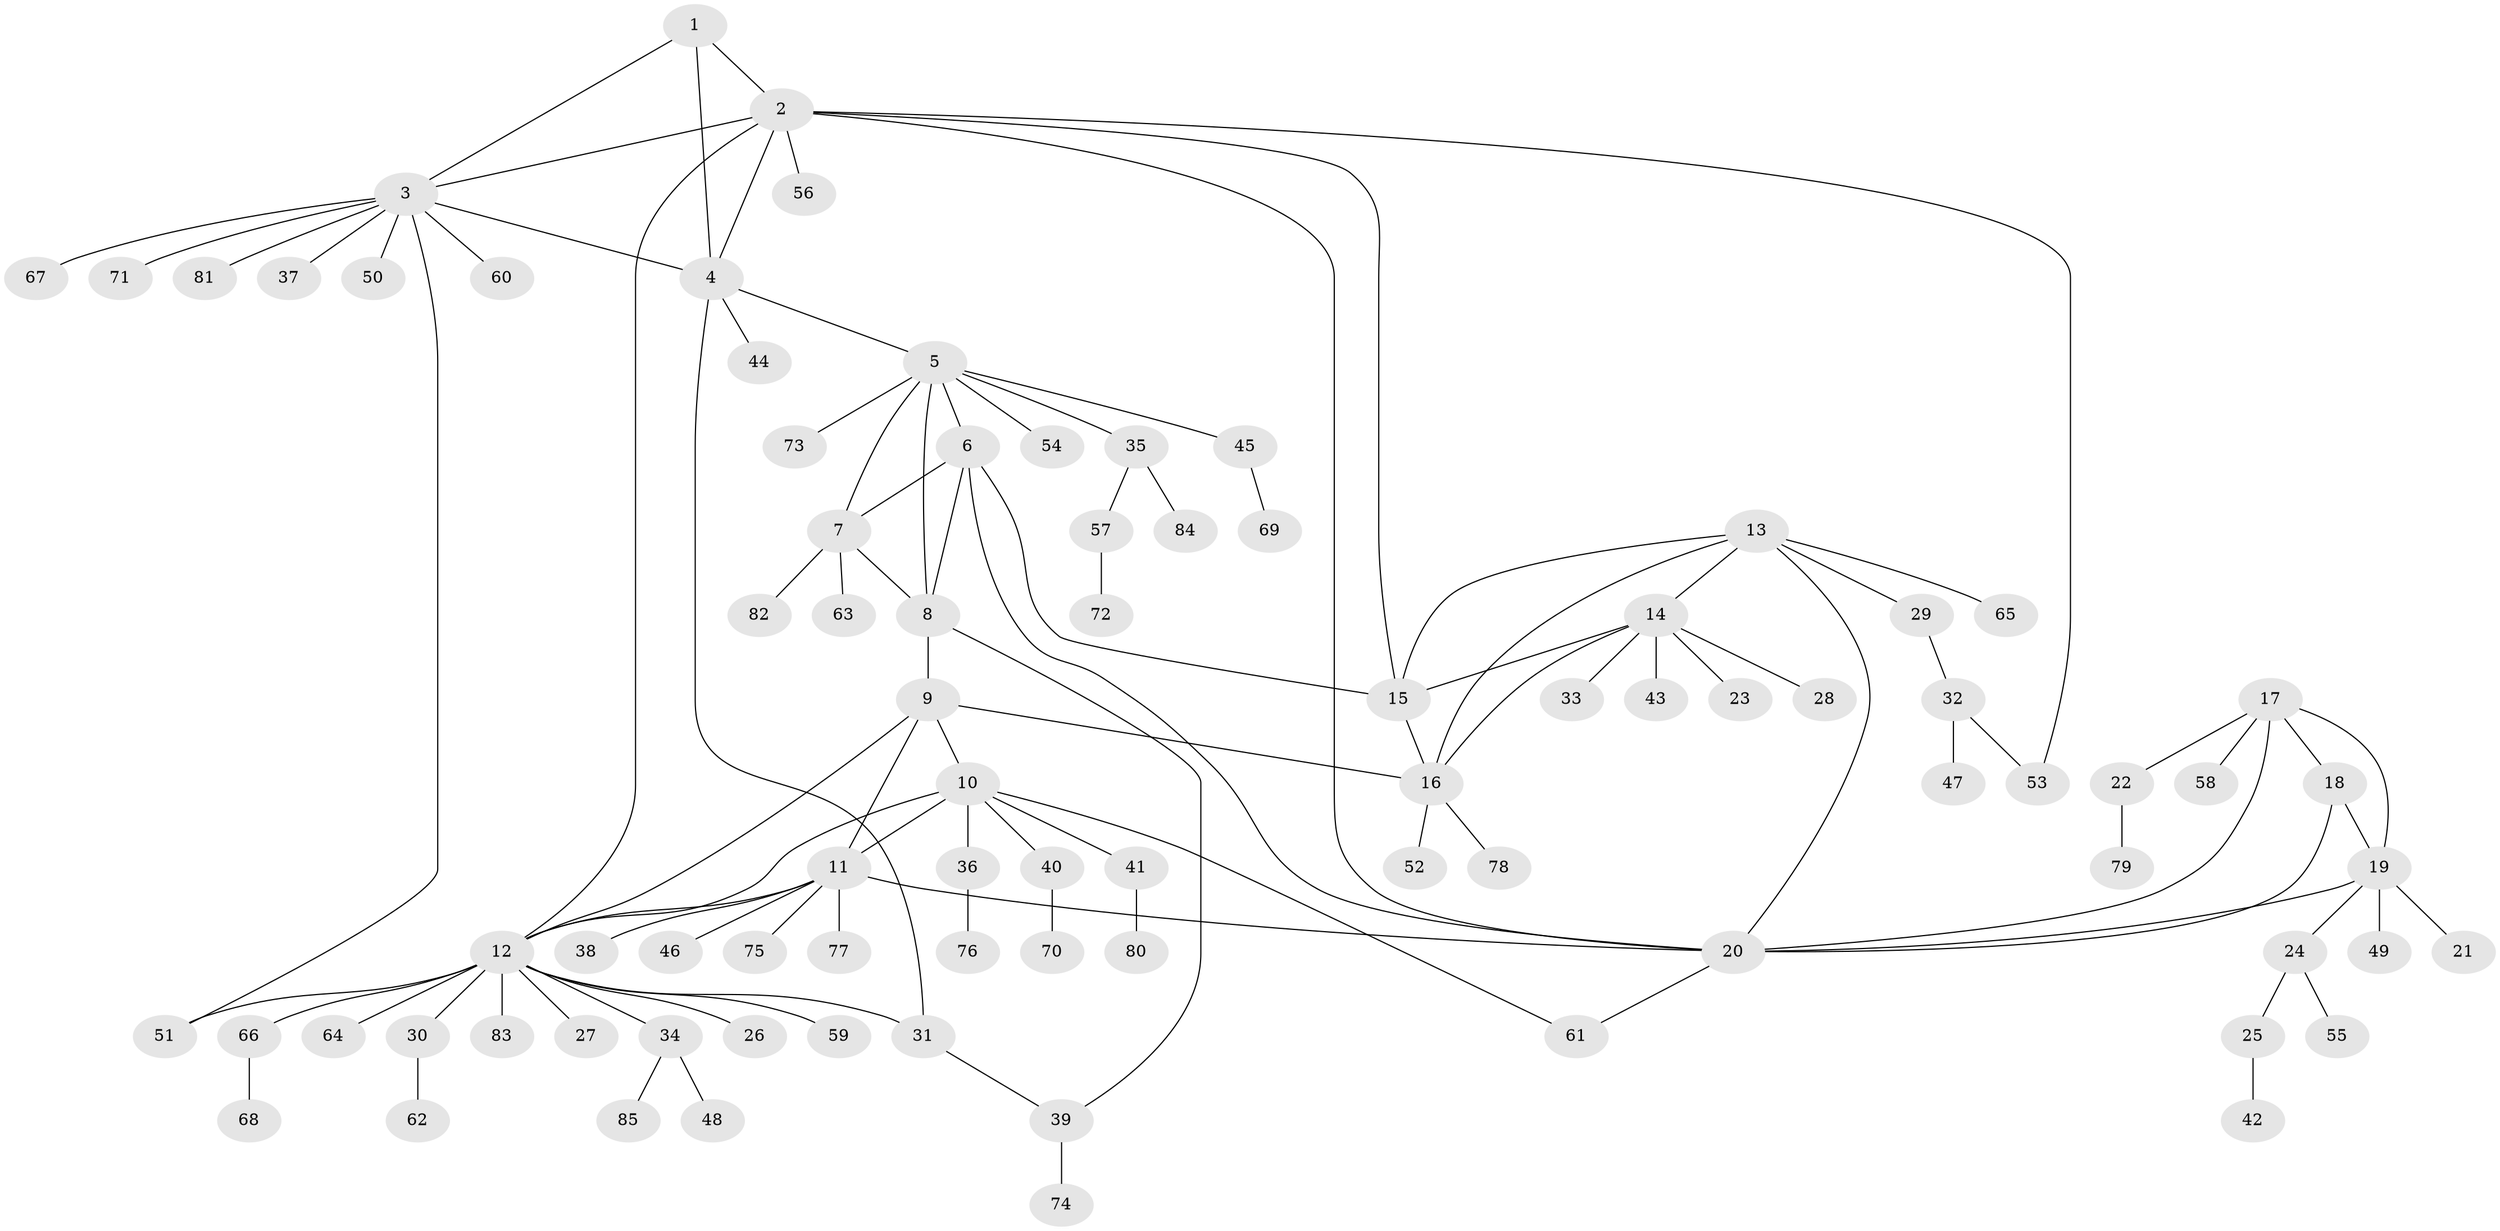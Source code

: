 // coarse degree distribution, {3: 0.04918032786885246, 7: 0.04918032786885246, 9: 0.01639344262295082, 5: 0.06557377049180328, 6: 0.03278688524590164, 8: 0.01639344262295082, 12: 0.01639344262295082, 13: 0.01639344262295082, 2: 0.13114754098360656, 1: 0.5901639344262295, 4: 0.01639344262295082}
// Generated by graph-tools (version 1.1) at 2025/42/03/06/25 10:42:07]
// undirected, 85 vertices, 110 edges
graph export_dot {
graph [start="1"]
  node [color=gray90,style=filled];
  1;
  2;
  3;
  4;
  5;
  6;
  7;
  8;
  9;
  10;
  11;
  12;
  13;
  14;
  15;
  16;
  17;
  18;
  19;
  20;
  21;
  22;
  23;
  24;
  25;
  26;
  27;
  28;
  29;
  30;
  31;
  32;
  33;
  34;
  35;
  36;
  37;
  38;
  39;
  40;
  41;
  42;
  43;
  44;
  45;
  46;
  47;
  48;
  49;
  50;
  51;
  52;
  53;
  54;
  55;
  56;
  57;
  58;
  59;
  60;
  61;
  62;
  63;
  64;
  65;
  66;
  67;
  68;
  69;
  70;
  71;
  72;
  73;
  74;
  75;
  76;
  77;
  78;
  79;
  80;
  81;
  82;
  83;
  84;
  85;
  1 -- 2;
  1 -- 3;
  1 -- 4;
  2 -- 3;
  2 -- 4;
  2 -- 12;
  2 -- 15;
  2 -- 20;
  2 -- 53;
  2 -- 56;
  3 -- 4;
  3 -- 37;
  3 -- 50;
  3 -- 51;
  3 -- 60;
  3 -- 67;
  3 -- 71;
  3 -- 81;
  4 -- 5;
  4 -- 31;
  4 -- 44;
  5 -- 6;
  5 -- 7;
  5 -- 8;
  5 -- 35;
  5 -- 45;
  5 -- 54;
  5 -- 73;
  6 -- 7;
  6 -- 8;
  6 -- 15;
  6 -- 20;
  7 -- 8;
  7 -- 63;
  7 -- 82;
  8 -- 9;
  8 -- 39;
  9 -- 10;
  9 -- 11;
  9 -- 12;
  9 -- 16;
  10 -- 11;
  10 -- 12;
  10 -- 36;
  10 -- 40;
  10 -- 41;
  10 -- 61;
  11 -- 12;
  11 -- 20;
  11 -- 38;
  11 -- 46;
  11 -- 75;
  11 -- 77;
  12 -- 26;
  12 -- 27;
  12 -- 30;
  12 -- 31;
  12 -- 34;
  12 -- 51;
  12 -- 59;
  12 -- 64;
  12 -- 66;
  12 -- 83;
  13 -- 14;
  13 -- 15;
  13 -- 16;
  13 -- 20;
  13 -- 29;
  13 -- 65;
  14 -- 15;
  14 -- 16;
  14 -- 23;
  14 -- 28;
  14 -- 33;
  14 -- 43;
  15 -- 16;
  16 -- 52;
  16 -- 78;
  17 -- 18;
  17 -- 19;
  17 -- 20;
  17 -- 22;
  17 -- 58;
  18 -- 19;
  18 -- 20;
  19 -- 20;
  19 -- 21;
  19 -- 24;
  19 -- 49;
  20 -- 61;
  22 -- 79;
  24 -- 25;
  24 -- 55;
  25 -- 42;
  29 -- 32;
  30 -- 62;
  31 -- 39;
  32 -- 47;
  32 -- 53;
  34 -- 48;
  34 -- 85;
  35 -- 57;
  35 -- 84;
  36 -- 76;
  39 -- 74;
  40 -- 70;
  41 -- 80;
  45 -- 69;
  57 -- 72;
  66 -- 68;
}
